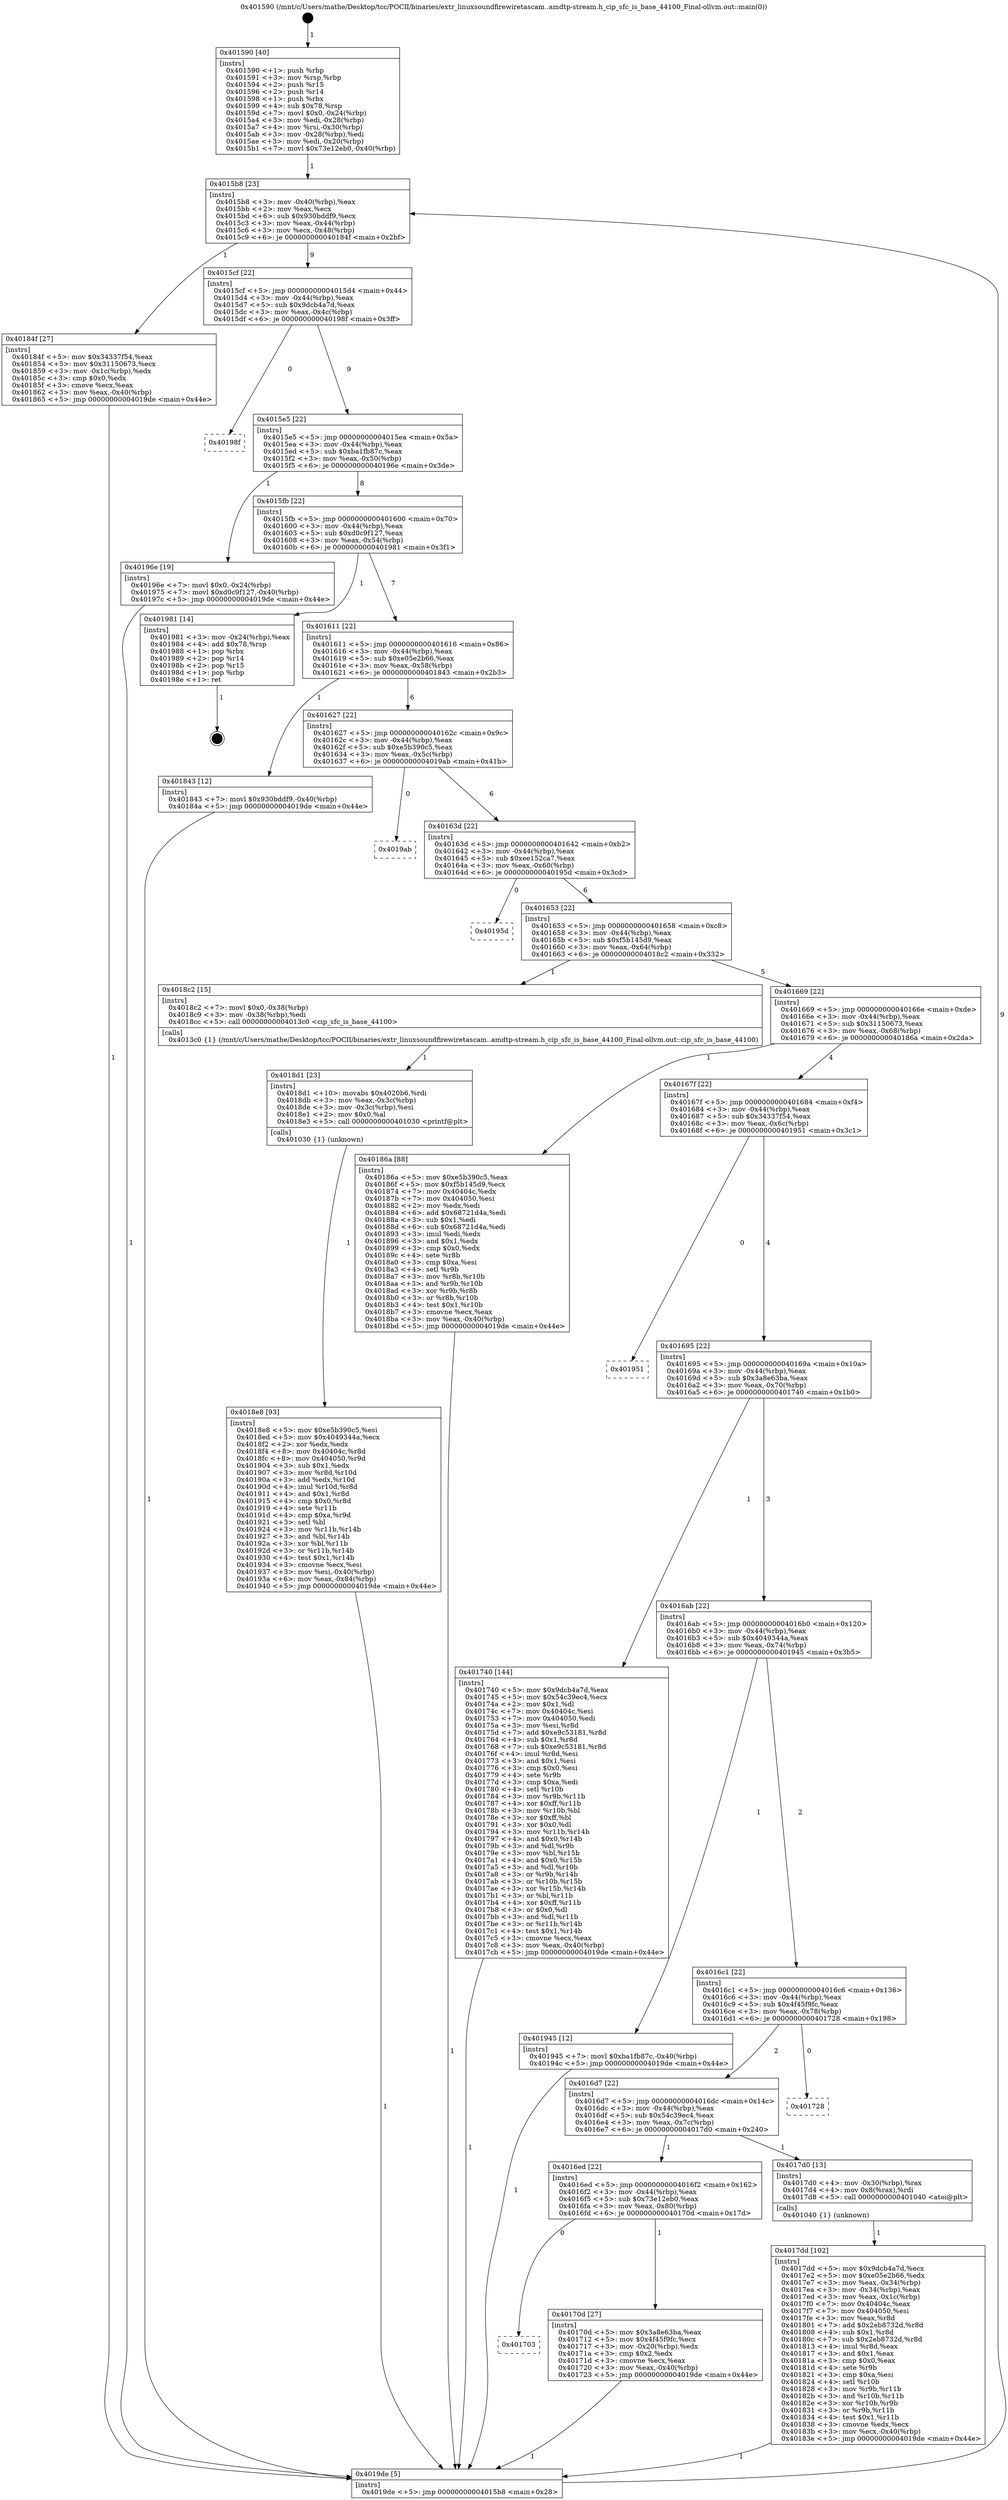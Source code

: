 digraph "0x401590" {
  label = "0x401590 (/mnt/c/Users/mathe/Desktop/tcc/POCII/binaries/extr_linuxsoundfirewiretascam..amdtp-stream.h_cip_sfc_is_base_44100_Final-ollvm.out::main(0))"
  labelloc = "t"
  node[shape=record]

  Entry [label="",width=0.3,height=0.3,shape=circle,fillcolor=black,style=filled]
  "0x4015b8" [label="{
     0x4015b8 [23]\l
     | [instrs]\l
     &nbsp;&nbsp;0x4015b8 \<+3\>: mov -0x40(%rbp),%eax\l
     &nbsp;&nbsp;0x4015bb \<+2\>: mov %eax,%ecx\l
     &nbsp;&nbsp;0x4015bd \<+6\>: sub $0x930bddf9,%ecx\l
     &nbsp;&nbsp;0x4015c3 \<+3\>: mov %eax,-0x44(%rbp)\l
     &nbsp;&nbsp;0x4015c6 \<+3\>: mov %ecx,-0x48(%rbp)\l
     &nbsp;&nbsp;0x4015c9 \<+6\>: je 000000000040184f \<main+0x2bf\>\l
  }"]
  "0x40184f" [label="{
     0x40184f [27]\l
     | [instrs]\l
     &nbsp;&nbsp;0x40184f \<+5\>: mov $0x34337f54,%eax\l
     &nbsp;&nbsp;0x401854 \<+5\>: mov $0x31150673,%ecx\l
     &nbsp;&nbsp;0x401859 \<+3\>: mov -0x1c(%rbp),%edx\l
     &nbsp;&nbsp;0x40185c \<+3\>: cmp $0x0,%edx\l
     &nbsp;&nbsp;0x40185f \<+3\>: cmove %ecx,%eax\l
     &nbsp;&nbsp;0x401862 \<+3\>: mov %eax,-0x40(%rbp)\l
     &nbsp;&nbsp;0x401865 \<+5\>: jmp 00000000004019de \<main+0x44e\>\l
  }"]
  "0x4015cf" [label="{
     0x4015cf [22]\l
     | [instrs]\l
     &nbsp;&nbsp;0x4015cf \<+5\>: jmp 00000000004015d4 \<main+0x44\>\l
     &nbsp;&nbsp;0x4015d4 \<+3\>: mov -0x44(%rbp),%eax\l
     &nbsp;&nbsp;0x4015d7 \<+5\>: sub $0x9dcb4a7d,%eax\l
     &nbsp;&nbsp;0x4015dc \<+3\>: mov %eax,-0x4c(%rbp)\l
     &nbsp;&nbsp;0x4015df \<+6\>: je 000000000040198f \<main+0x3ff\>\l
  }"]
  Exit [label="",width=0.3,height=0.3,shape=circle,fillcolor=black,style=filled,peripheries=2]
  "0x40198f" [label="{
     0x40198f\l
  }", style=dashed]
  "0x4015e5" [label="{
     0x4015e5 [22]\l
     | [instrs]\l
     &nbsp;&nbsp;0x4015e5 \<+5\>: jmp 00000000004015ea \<main+0x5a\>\l
     &nbsp;&nbsp;0x4015ea \<+3\>: mov -0x44(%rbp),%eax\l
     &nbsp;&nbsp;0x4015ed \<+5\>: sub $0xba1fb87c,%eax\l
     &nbsp;&nbsp;0x4015f2 \<+3\>: mov %eax,-0x50(%rbp)\l
     &nbsp;&nbsp;0x4015f5 \<+6\>: je 000000000040196e \<main+0x3de\>\l
  }"]
  "0x4018e8" [label="{
     0x4018e8 [93]\l
     | [instrs]\l
     &nbsp;&nbsp;0x4018e8 \<+5\>: mov $0xe5b390c5,%esi\l
     &nbsp;&nbsp;0x4018ed \<+5\>: mov $0x4049344a,%ecx\l
     &nbsp;&nbsp;0x4018f2 \<+2\>: xor %edx,%edx\l
     &nbsp;&nbsp;0x4018f4 \<+8\>: mov 0x40404c,%r8d\l
     &nbsp;&nbsp;0x4018fc \<+8\>: mov 0x404050,%r9d\l
     &nbsp;&nbsp;0x401904 \<+3\>: sub $0x1,%edx\l
     &nbsp;&nbsp;0x401907 \<+3\>: mov %r8d,%r10d\l
     &nbsp;&nbsp;0x40190a \<+3\>: add %edx,%r10d\l
     &nbsp;&nbsp;0x40190d \<+4\>: imul %r10d,%r8d\l
     &nbsp;&nbsp;0x401911 \<+4\>: and $0x1,%r8d\l
     &nbsp;&nbsp;0x401915 \<+4\>: cmp $0x0,%r8d\l
     &nbsp;&nbsp;0x401919 \<+4\>: sete %r11b\l
     &nbsp;&nbsp;0x40191d \<+4\>: cmp $0xa,%r9d\l
     &nbsp;&nbsp;0x401921 \<+3\>: setl %bl\l
     &nbsp;&nbsp;0x401924 \<+3\>: mov %r11b,%r14b\l
     &nbsp;&nbsp;0x401927 \<+3\>: and %bl,%r14b\l
     &nbsp;&nbsp;0x40192a \<+3\>: xor %bl,%r11b\l
     &nbsp;&nbsp;0x40192d \<+3\>: or %r11b,%r14b\l
     &nbsp;&nbsp;0x401930 \<+4\>: test $0x1,%r14b\l
     &nbsp;&nbsp;0x401934 \<+3\>: cmovne %ecx,%esi\l
     &nbsp;&nbsp;0x401937 \<+3\>: mov %esi,-0x40(%rbp)\l
     &nbsp;&nbsp;0x40193a \<+6\>: mov %eax,-0x84(%rbp)\l
     &nbsp;&nbsp;0x401940 \<+5\>: jmp 00000000004019de \<main+0x44e\>\l
  }"]
  "0x40196e" [label="{
     0x40196e [19]\l
     | [instrs]\l
     &nbsp;&nbsp;0x40196e \<+7\>: movl $0x0,-0x24(%rbp)\l
     &nbsp;&nbsp;0x401975 \<+7\>: movl $0xd0c9f127,-0x40(%rbp)\l
     &nbsp;&nbsp;0x40197c \<+5\>: jmp 00000000004019de \<main+0x44e\>\l
  }"]
  "0x4015fb" [label="{
     0x4015fb [22]\l
     | [instrs]\l
     &nbsp;&nbsp;0x4015fb \<+5\>: jmp 0000000000401600 \<main+0x70\>\l
     &nbsp;&nbsp;0x401600 \<+3\>: mov -0x44(%rbp),%eax\l
     &nbsp;&nbsp;0x401603 \<+5\>: sub $0xd0c9f127,%eax\l
     &nbsp;&nbsp;0x401608 \<+3\>: mov %eax,-0x54(%rbp)\l
     &nbsp;&nbsp;0x40160b \<+6\>: je 0000000000401981 \<main+0x3f1\>\l
  }"]
  "0x4018d1" [label="{
     0x4018d1 [23]\l
     | [instrs]\l
     &nbsp;&nbsp;0x4018d1 \<+10\>: movabs $0x4020b6,%rdi\l
     &nbsp;&nbsp;0x4018db \<+3\>: mov %eax,-0x3c(%rbp)\l
     &nbsp;&nbsp;0x4018de \<+3\>: mov -0x3c(%rbp),%esi\l
     &nbsp;&nbsp;0x4018e1 \<+2\>: mov $0x0,%al\l
     &nbsp;&nbsp;0x4018e3 \<+5\>: call 0000000000401030 \<printf@plt\>\l
     | [calls]\l
     &nbsp;&nbsp;0x401030 \{1\} (unknown)\l
  }"]
  "0x401981" [label="{
     0x401981 [14]\l
     | [instrs]\l
     &nbsp;&nbsp;0x401981 \<+3\>: mov -0x24(%rbp),%eax\l
     &nbsp;&nbsp;0x401984 \<+4\>: add $0x78,%rsp\l
     &nbsp;&nbsp;0x401988 \<+1\>: pop %rbx\l
     &nbsp;&nbsp;0x401989 \<+2\>: pop %r14\l
     &nbsp;&nbsp;0x40198b \<+2\>: pop %r15\l
     &nbsp;&nbsp;0x40198d \<+1\>: pop %rbp\l
     &nbsp;&nbsp;0x40198e \<+1\>: ret\l
  }"]
  "0x401611" [label="{
     0x401611 [22]\l
     | [instrs]\l
     &nbsp;&nbsp;0x401611 \<+5\>: jmp 0000000000401616 \<main+0x86\>\l
     &nbsp;&nbsp;0x401616 \<+3\>: mov -0x44(%rbp),%eax\l
     &nbsp;&nbsp;0x401619 \<+5\>: sub $0xe05e2b66,%eax\l
     &nbsp;&nbsp;0x40161e \<+3\>: mov %eax,-0x58(%rbp)\l
     &nbsp;&nbsp;0x401621 \<+6\>: je 0000000000401843 \<main+0x2b3\>\l
  }"]
  "0x4017dd" [label="{
     0x4017dd [102]\l
     | [instrs]\l
     &nbsp;&nbsp;0x4017dd \<+5\>: mov $0x9dcb4a7d,%ecx\l
     &nbsp;&nbsp;0x4017e2 \<+5\>: mov $0xe05e2b66,%edx\l
     &nbsp;&nbsp;0x4017e7 \<+3\>: mov %eax,-0x34(%rbp)\l
     &nbsp;&nbsp;0x4017ea \<+3\>: mov -0x34(%rbp),%eax\l
     &nbsp;&nbsp;0x4017ed \<+3\>: mov %eax,-0x1c(%rbp)\l
     &nbsp;&nbsp;0x4017f0 \<+7\>: mov 0x40404c,%eax\l
     &nbsp;&nbsp;0x4017f7 \<+7\>: mov 0x404050,%esi\l
     &nbsp;&nbsp;0x4017fe \<+3\>: mov %eax,%r8d\l
     &nbsp;&nbsp;0x401801 \<+7\>: add $0x2eb8732d,%r8d\l
     &nbsp;&nbsp;0x401808 \<+4\>: sub $0x1,%r8d\l
     &nbsp;&nbsp;0x40180c \<+7\>: sub $0x2eb8732d,%r8d\l
     &nbsp;&nbsp;0x401813 \<+4\>: imul %r8d,%eax\l
     &nbsp;&nbsp;0x401817 \<+3\>: and $0x1,%eax\l
     &nbsp;&nbsp;0x40181a \<+3\>: cmp $0x0,%eax\l
     &nbsp;&nbsp;0x40181d \<+4\>: sete %r9b\l
     &nbsp;&nbsp;0x401821 \<+3\>: cmp $0xa,%esi\l
     &nbsp;&nbsp;0x401824 \<+4\>: setl %r10b\l
     &nbsp;&nbsp;0x401828 \<+3\>: mov %r9b,%r11b\l
     &nbsp;&nbsp;0x40182b \<+3\>: and %r10b,%r11b\l
     &nbsp;&nbsp;0x40182e \<+3\>: xor %r10b,%r9b\l
     &nbsp;&nbsp;0x401831 \<+3\>: or %r9b,%r11b\l
     &nbsp;&nbsp;0x401834 \<+4\>: test $0x1,%r11b\l
     &nbsp;&nbsp;0x401838 \<+3\>: cmovne %edx,%ecx\l
     &nbsp;&nbsp;0x40183b \<+3\>: mov %ecx,-0x40(%rbp)\l
     &nbsp;&nbsp;0x40183e \<+5\>: jmp 00000000004019de \<main+0x44e\>\l
  }"]
  "0x401843" [label="{
     0x401843 [12]\l
     | [instrs]\l
     &nbsp;&nbsp;0x401843 \<+7\>: movl $0x930bddf9,-0x40(%rbp)\l
     &nbsp;&nbsp;0x40184a \<+5\>: jmp 00000000004019de \<main+0x44e\>\l
  }"]
  "0x401627" [label="{
     0x401627 [22]\l
     | [instrs]\l
     &nbsp;&nbsp;0x401627 \<+5\>: jmp 000000000040162c \<main+0x9c\>\l
     &nbsp;&nbsp;0x40162c \<+3\>: mov -0x44(%rbp),%eax\l
     &nbsp;&nbsp;0x40162f \<+5\>: sub $0xe5b390c5,%eax\l
     &nbsp;&nbsp;0x401634 \<+3\>: mov %eax,-0x5c(%rbp)\l
     &nbsp;&nbsp;0x401637 \<+6\>: je 00000000004019ab \<main+0x41b\>\l
  }"]
  "0x401590" [label="{
     0x401590 [40]\l
     | [instrs]\l
     &nbsp;&nbsp;0x401590 \<+1\>: push %rbp\l
     &nbsp;&nbsp;0x401591 \<+3\>: mov %rsp,%rbp\l
     &nbsp;&nbsp;0x401594 \<+2\>: push %r15\l
     &nbsp;&nbsp;0x401596 \<+2\>: push %r14\l
     &nbsp;&nbsp;0x401598 \<+1\>: push %rbx\l
     &nbsp;&nbsp;0x401599 \<+4\>: sub $0x78,%rsp\l
     &nbsp;&nbsp;0x40159d \<+7\>: movl $0x0,-0x24(%rbp)\l
     &nbsp;&nbsp;0x4015a4 \<+3\>: mov %edi,-0x28(%rbp)\l
     &nbsp;&nbsp;0x4015a7 \<+4\>: mov %rsi,-0x30(%rbp)\l
     &nbsp;&nbsp;0x4015ab \<+3\>: mov -0x28(%rbp),%edi\l
     &nbsp;&nbsp;0x4015ae \<+3\>: mov %edi,-0x20(%rbp)\l
     &nbsp;&nbsp;0x4015b1 \<+7\>: movl $0x73e12eb0,-0x40(%rbp)\l
  }"]
  "0x4019ab" [label="{
     0x4019ab\l
  }", style=dashed]
  "0x40163d" [label="{
     0x40163d [22]\l
     | [instrs]\l
     &nbsp;&nbsp;0x40163d \<+5\>: jmp 0000000000401642 \<main+0xb2\>\l
     &nbsp;&nbsp;0x401642 \<+3\>: mov -0x44(%rbp),%eax\l
     &nbsp;&nbsp;0x401645 \<+5\>: sub $0xee152ca7,%eax\l
     &nbsp;&nbsp;0x40164a \<+3\>: mov %eax,-0x60(%rbp)\l
     &nbsp;&nbsp;0x40164d \<+6\>: je 000000000040195d \<main+0x3cd\>\l
  }"]
  "0x4019de" [label="{
     0x4019de [5]\l
     | [instrs]\l
     &nbsp;&nbsp;0x4019de \<+5\>: jmp 00000000004015b8 \<main+0x28\>\l
  }"]
  "0x40195d" [label="{
     0x40195d\l
  }", style=dashed]
  "0x401653" [label="{
     0x401653 [22]\l
     | [instrs]\l
     &nbsp;&nbsp;0x401653 \<+5\>: jmp 0000000000401658 \<main+0xc8\>\l
     &nbsp;&nbsp;0x401658 \<+3\>: mov -0x44(%rbp),%eax\l
     &nbsp;&nbsp;0x40165b \<+5\>: sub $0xf5b145d9,%eax\l
     &nbsp;&nbsp;0x401660 \<+3\>: mov %eax,-0x64(%rbp)\l
     &nbsp;&nbsp;0x401663 \<+6\>: je 00000000004018c2 \<main+0x332\>\l
  }"]
  "0x401703" [label="{
     0x401703\l
  }", style=dashed]
  "0x4018c2" [label="{
     0x4018c2 [15]\l
     | [instrs]\l
     &nbsp;&nbsp;0x4018c2 \<+7\>: movl $0x0,-0x38(%rbp)\l
     &nbsp;&nbsp;0x4018c9 \<+3\>: mov -0x38(%rbp),%edi\l
     &nbsp;&nbsp;0x4018cc \<+5\>: call 00000000004013c0 \<cip_sfc_is_base_44100\>\l
     | [calls]\l
     &nbsp;&nbsp;0x4013c0 \{1\} (/mnt/c/Users/mathe/Desktop/tcc/POCII/binaries/extr_linuxsoundfirewiretascam..amdtp-stream.h_cip_sfc_is_base_44100_Final-ollvm.out::cip_sfc_is_base_44100)\l
  }"]
  "0x401669" [label="{
     0x401669 [22]\l
     | [instrs]\l
     &nbsp;&nbsp;0x401669 \<+5\>: jmp 000000000040166e \<main+0xde\>\l
     &nbsp;&nbsp;0x40166e \<+3\>: mov -0x44(%rbp),%eax\l
     &nbsp;&nbsp;0x401671 \<+5\>: sub $0x31150673,%eax\l
     &nbsp;&nbsp;0x401676 \<+3\>: mov %eax,-0x68(%rbp)\l
     &nbsp;&nbsp;0x401679 \<+6\>: je 000000000040186a \<main+0x2da\>\l
  }"]
  "0x40170d" [label="{
     0x40170d [27]\l
     | [instrs]\l
     &nbsp;&nbsp;0x40170d \<+5\>: mov $0x3a8e63ba,%eax\l
     &nbsp;&nbsp;0x401712 \<+5\>: mov $0x4f45f9fc,%ecx\l
     &nbsp;&nbsp;0x401717 \<+3\>: mov -0x20(%rbp),%edx\l
     &nbsp;&nbsp;0x40171a \<+3\>: cmp $0x2,%edx\l
     &nbsp;&nbsp;0x40171d \<+3\>: cmovne %ecx,%eax\l
     &nbsp;&nbsp;0x401720 \<+3\>: mov %eax,-0x40(%rbp)\l
     &nbsp;&nbsp;0x401723 \<+5\>: jmp 00000000004019de \<main+0x44e\>\l
  }"]
  "0x40186a" [label="{
     0x40186a [88]\l
     | [instrs]\l
     &nbsp;&nbsp;0x40186a \<+5\>: mov $0xe5b390c5,%eax\l
     &nbsp;&nbsp;0x40186f \<+5\>: mov $0xf5b145d9,%ecx\l
     &nbsp;&nbsp;0x401874 \<+7\>: mov 0x40404c,%edx\l
     &nbsp;&nbsp;0x40187b \<+7\>: mov 0x404050,%esi\l
     &nbsp;&nbsp;0x401882 \<+2\>: mov %edx,%edi\l
     &nbsp;&nbsp;0x401884 \<+6\>: add $0x68721d4a,%edi\l
     &nbsp;&nbsp;0x40188a \<+3\>: sub $0x1,%edi\l
     &nbsp;&nbsp;0x40188d \<+6\>: sub $0x68721d4a,%edi\l
     &nbsp;&nbsp;0x401893 \<+3\>: imul %edi,%edx\l
     &nbsp;&nbsp;0x401896 \<+3\>: and $0x1,%edx\l
     &nbsp;&nbsp;0x401899 \<+3\>: cmp $0x0,%edx\l
     &nbsp;&nbsp;0x40189c \<+4\>: sete %r8b\l
     &nbsp;&nbsp;0x4018a0 \<+3\>: cmp $0xa,%esi\l
     &nbsp;&nbsp;0x4018a3 \<+4\>: setl %r9b\l
     &nbsp;&nbsp;0x4018a7 \<+3\>: mov %r8b,%r10b\l
     &nbsp;&nbsp;0x4018aa \<+3\>: and %r9b,%r10b\l
     &nbsp;&nbsp;0x4018ad \<+3\>: xor %r9b,%r8b\l
     &nbsp;&nbsp;0x4018b0 \<+3\>: or %r8b,%r10b\l
     &nbsp;&nbsp;0x4018b3 \<+4\>: test $0x1,%r10b\l
     &nbsp;&nbsp;0x4018b7 \<+3\>: cmovne %ecx,%eax\l
     &nbsp;&nbsp;0x4018ba \<+3\>: mov %eax,-0x40(%rbp)\l
     &nbsp;&nbsp;0x4018bd \<+5\>: jmp 00000000004019de \<main+0x44e\>\l
  }"]
  "0x40167f" [label="{
     0x40167f [22]\l
     | [instrs]\l
     &nbsp;&nbsp;0x40167f \<+5\>: jmp 0000000000401684 \<main+0xf4\>\l
     &nbsp;&nbsp;0x401684 \<+3\>: mov -0x44(%rbp),%eax\l
     &nbsp;&nbsp;0x401687 \<+5\>: sub $0x34337f54,%eax\l
     &nbsp;&nbsp;0x40168c \<+3\>: mov %eax,-0x6c(%rbp)\l
     &nbsp;&nbsp;0x40168f \<+6\>: je 0000000000401951 \<main+0x3c1\>\l
  }"]
  "0x4016ed" [label="{
     0x4016ed [22]\l
     | [instrs]\l
     &nbsp;&nbsp;0x4016ed \<+5\>: jmp 00000000004016f2 \<main+0x162\>\l
     &nbsp;&nbsp;0x4016f2 \<+3\>: mov -0x44(%rbp),%eax\l
     &nbsp;&nbsp;0x4016f5 \<+5\>: sub $0x73e12eb0,%eax\l
     &nbsp;&nbsp;0x4016fa \<+3\>: mov %eax,-0x80(%rbp)\l
     &nbsp;&nbsp;0x4016fd \<+6\>: je 000000000040170d \<main+0x17d\>\l
  }"]
  "0x401951" [label="{
     0x401951\l
  }", style=dashed]
  "0x401695" [label="{
     0x401695 [22]\l
     | [instrs]\l
     &nbsp;&nbsp;0x401695 \<+5\>: jmp 000000000040169a \<main+0x10a\>\l
     &nbsp;&nbsp;0x40169a \<+3\>: mov -0x44(%rbp),%eax\l
     &nbsp;&nbsp;0x40169d \<+5\>: sub $0x3a8e63ba,%eax\l
     &nbsp;&nbsp;0x4016a2 \<+3\>: mov %eax,-0x70(%rbp)\l
     &nbsp;&nbsp;0x4016a5 \<+6\>: je 0000000000401740 \<main+0x1b0\>\l
  }"]
  "0x4017d0" [label="{
     0x4017d0 [13]\l
     | [instrs]\l
     &nbsp;&nbsp;0x4017d0 \<+4\>: mov -0x30(%rbp),%rax\l
     &nbsp;&nbsp;0x4017d4 \<+4\>: mov 0x8(%rax),%rdi\l
     &nbsp;&nbsp;0x4017d8 \<+5\>: call 0000000000401040 \<atoi@plt\>\l
     | [calls]\l
     &nbsp;&nbsp;0x401040 \{1\} (unknown)\l
  }"]
  "0x401740" [label="{
     0x401740 [144]\l
     | [instrs]\l
     &nbsp;&nbsp;0x401740 \<+5\>: mov $0x9dcb4a7d,%eax\l
     &nbsp;&nbsp;0x401745 \<+5\>: mov $0x54c39ec4,%ecx\l
     &nbsp;&nbsp;0x40174a \<+2\>: mov $0x1,%dl\l
     &nbsp;&nbsp;0x40174c \<+7\>: mov 0x40404c,%esi\l
     &nbsp;&nbsp;0x401753 \<+7\>: mov 0x404050,%edi\l
     &nbsp;&nbsp;0x40175a \<+3\>: mov %esi,%r8d\l
     &nbsp;&nbsp;0x40175d \<+7\>: add $0xe9c53181,%r8d\l
     &nbsp;&nbsp;0x401764 \<+4\>: sub $0x1,%r8d\l
     &nbsp;&nbsp;0x401768 \<+7\>: sub $0xe9c53181,%r8d\l
     &nbsp;&nbsp;0x40176f \<+4\>: imul %r8d,%esi\l
     &nbsp;&nbsp;0x401773 \<+3\>: and $0x1,%esi\l
     &nbsp;&nbsp;0x401776 \<+3\>: cmp $0x0,%esi\l
     &nbsp;&nbsp;0x401779 \<+4\>: sete %r9b\l
     &nbsp;&nbsp;0x40177d \<+3\>: cmp $0xa,%edi\l
     &nbsp;&nbsp;0x401780 \<+4\>: setl %r10b\l
     &nbsp;&nbsp;0x401784 \<+3\>: mov %r9b,%r11b\l
     &nbsp;&nbsp;0x401787 \<+4\>: xor $0xff,%r11b\l
     &nbsp;&nbsp;0x40178b \<+3\>: mov %r10b,%bl\l
     &nbsp;&nbsp;0x40178e \<+3\>: xor $0xff,%bl\l
     &nbsp;&nbsp;0x401791 \<+3\>: xor $0x0,%dl\l
     &nbsp;&nbsp;0x401794 \<+3\>: mov %r11b,%r14b\l
     &nbsp;&nbsp;0x401797 \<+4\>: and $0x0,%r14b\l
     &nbsp;&nbsp;0x40179b \<+3\>: and %dl,%r9b\l
     &nbsp;&nbsp;0x40179e \<+3\>: mov %bl,%r15b\l
     &nbsp;&nbsp;0x4017a1 \<+4\>: and $0x0,%r15b\l
     &nbsp;&nbsp;0x4017a5 \<+3\>: and %dl,%r10b\l
     &nbsp;&nbsp;0x4017a8 \<+3\>: or %r9b,%r14b\l
     &nbsp;&nbsp;0x4017ab \<+3\>: or %r10b,%r15b\l
     &nbsp;&nbsp;0x4017ae \<+3\>: xor %r15b,%r14b\l
     &nbsp;&nbsp;0x4017b1 \<+3\>: or %bl,%r11b\l
     &nbsp;&nbsp;0x4017b4 \<+4\>: xor $0xff,%r11b\l
     &nbsp;&nbsp;0x4017b8 \<+3\>: or $0x0,%dl\l
     &nbsp;&nbsp;0x4017bb \<+3\>: and %dl,%r11b\l
     &nbsp;&nbsp;0x4017be \<+3\>: or %r11b,%r14b\l
     &nbsp;&nbsp;0x4017c1 \<+4\>: test $0x1,%r14b\l
     &nbsp;&nbsp;0x4017c5 \<+3\>: cmovne %ecx,%eax\l
     &nbsp;&nbsp;0x4017c8 \<+3\>: mov %eax,-0x40(%rbp)\l
     &nbsp;&nbsp;0x4017cb \<+5\>: jmp 00000000004019de \<main+0x44e\>\l
  }"]
  "0x4016ab" [label="{
     0x4016ab [22]\l
     | [instrs]\l
     &nbsp;&nbsp;0x4016ab \<+5\>: jmp 00000000004016b0 \<main+0x120\>\l
     &nbsp;&nbsp;0x4016b0 \<+3\>: mov -0x44(%rbp),%eax\l
     &nbsp;&nbsp;0x4016b3 \<+5\>: sub $0x4049344a,%eax\l
     &nbsp;&nbsp;0x4016b8 \<+3\>: mov %eax,-0x74(%rbp)\l
     &nbsp;&nbsp;0x4016bb \<+6\>: je 0000000000401945 \<main+0x3b5\>\l
  }"]
  "0x4016d7" [label="{
     0x4016d7 [22]\l
     | [instrs]\l
     &nbsp;&nbsp;0x4016d7 \<+5\>: jmp 00000000004016dc \<main+0x14c\>\l
     &nbsp;&nbsp;0x4016dc \<+3\>: mov -0x44(%rbp),%eax\l
     &nbsp;&nbsp;0x4016df \<+5\>: sub $0x54c39ec4,%eax\l
     &nbsp;&nbsp;0x4016e4 \<+3\>: mov %eax,-0x7c(%rbp)\l
     &nbsp;&nbsp;0x4016e7 \<+6\>: je 00000000004017d0 \<main+0x240\>\l
  }"]
  "0x401945" [label="{
     0x401945 [12]\l
     | [instrs]\l
     &nbsp;&nbsp;0x401945 \<+7\>: movl $0xba1fb87c,-0x40(%rbp)\l
     &nbsp;&nbsp;0x40194c \<+5\>: jmp 00000000004019de \<main+0x44e\>\l
  }"]
  "0x4016c1" [label="{
     0x4016c1 [22]\l
     | [instrs]\l
     &nbsp;&nbsp;0x4016c1 \<+5\>: jmp 00000000004016c6 \<main+0x136\>\l
     &nbsp;&nbsp;0x4016c6 \<+3\>: mov -0x44(%rbp),%eax\l
     &nbsp;&nbsp;0x4016c9 \<+5\>: sub $0x4f45f9fc,%eax\l
     &nbsp;&nbsp;0x4016ce \<+3\>: mov %eax,-0x78(%rbp)\l
     &nbsp;&nbsp;0x4016d1 \<+6\>: je 0000000000401728 \<main+0x198\>\l
  }"]
  "0x401728" [label="{
     0x401728\l
  }", style=dashed]
  Entry -> "0x401590" [label=" 1"]
  "0x4015b8" -> "0x40184f" [label=" 1"]
  "0x4015b8" -> "0x4015cf" [label=" 9"]
  "0x401981" -> Exit [label=" 1"]
  "0x4015cf" -> "0x40198f" [label=" 0"]
  "0x4015cf" -> "0x4015e5" [label=" 9"]
  "0x40196e" -> "0x4019de" [label=" 1"]
  "0x4015e5" -> "0x40196e" [label=" 1"]
  "0x4015e5" -> "0x4015fb" [label=" 8"]
  "0x401945" -> "0x4019de" [label=" 1"]
  "0x4015fb" -> "0x401981" [label=" 1"]
  "0x4015fb" -> "0x401611" [label=" 7"]
  "0x4018e8" -> "0x4019de" [label=" 1"]
  "0x401611" -> "0x401843" [label=" 1"]
  "0x401611" -> "0x401627" [label=" 6"]
  "0x4018d1" -> "0x4018e8" [label=" 1"]
  "0x401627" -> "0x4019ab" [label=" 0"]
  "0x401627" -> "0x40163d" [label=" 6"]
  "0x4018c2" -> "0x4018d1" [label=" 1"]
  "0x40163d" -> "0x40195d" [label=" 0"]
  "0x40163d" -> "0x401653" [label=" 6"]
  "0x40186a" -> "0x4019de" [label=" 1"]
  "0x401653" -> "0x4018c2" [label=" 1"]
  "0x401653" -> "0x401669" [label=" 5"]
  "0x40184f" -> "0x4019de" [label=" 1"]
  "0x401669" -> "0x40186a" [label=" 1"]
  "0x401669" -> "0x40167f" [label=" 4"]
  "0x401843" -> "0x4019de" [label=" 1"]
  "0x40167f" -> "0x401951" [label=" 0"]
  "0x40167f" -> "0x401695" [label=" 4"]
  "0x4017d0" -> "0x4017dd" [label=" 1"]
  "0x401695" -> "0x401740" [label=" 1"]
  "0x401695" -> "0x4016ab" [label=" 3"]
  "0x401740" -> "0x4019de" [label=" 1"]
  "0x4016ab" -> "0x401945" [label=" 1"]
  "0x4016ab" -> "0x4016c1" [label=" 2"]
  "0x401590" -> "0x4015b8" [label=" 1"]
  "0x4016c1" -> "0x401728" [label=" 0"]
  "0x4016c1" -> "0x4016d7" [label=" 2"]
  "0x4019de" -> "0x4015b8" [label=" 9"]
  "0x4016d7" -> "0x4017d0" [label=" 1"]
  "0x4016d7" -> "0x4016ed" [label=" 1"]
  "0x4017dd" -> "0x4019de" [label=" 1"]
  "0x4016ed" -> "0x40170d" [label=" 1"]
  "0x4016ed" -> "0x401703" [label=" 0"]
  "0x40170d" -> "0x4019de" [label=" 1"]
}
